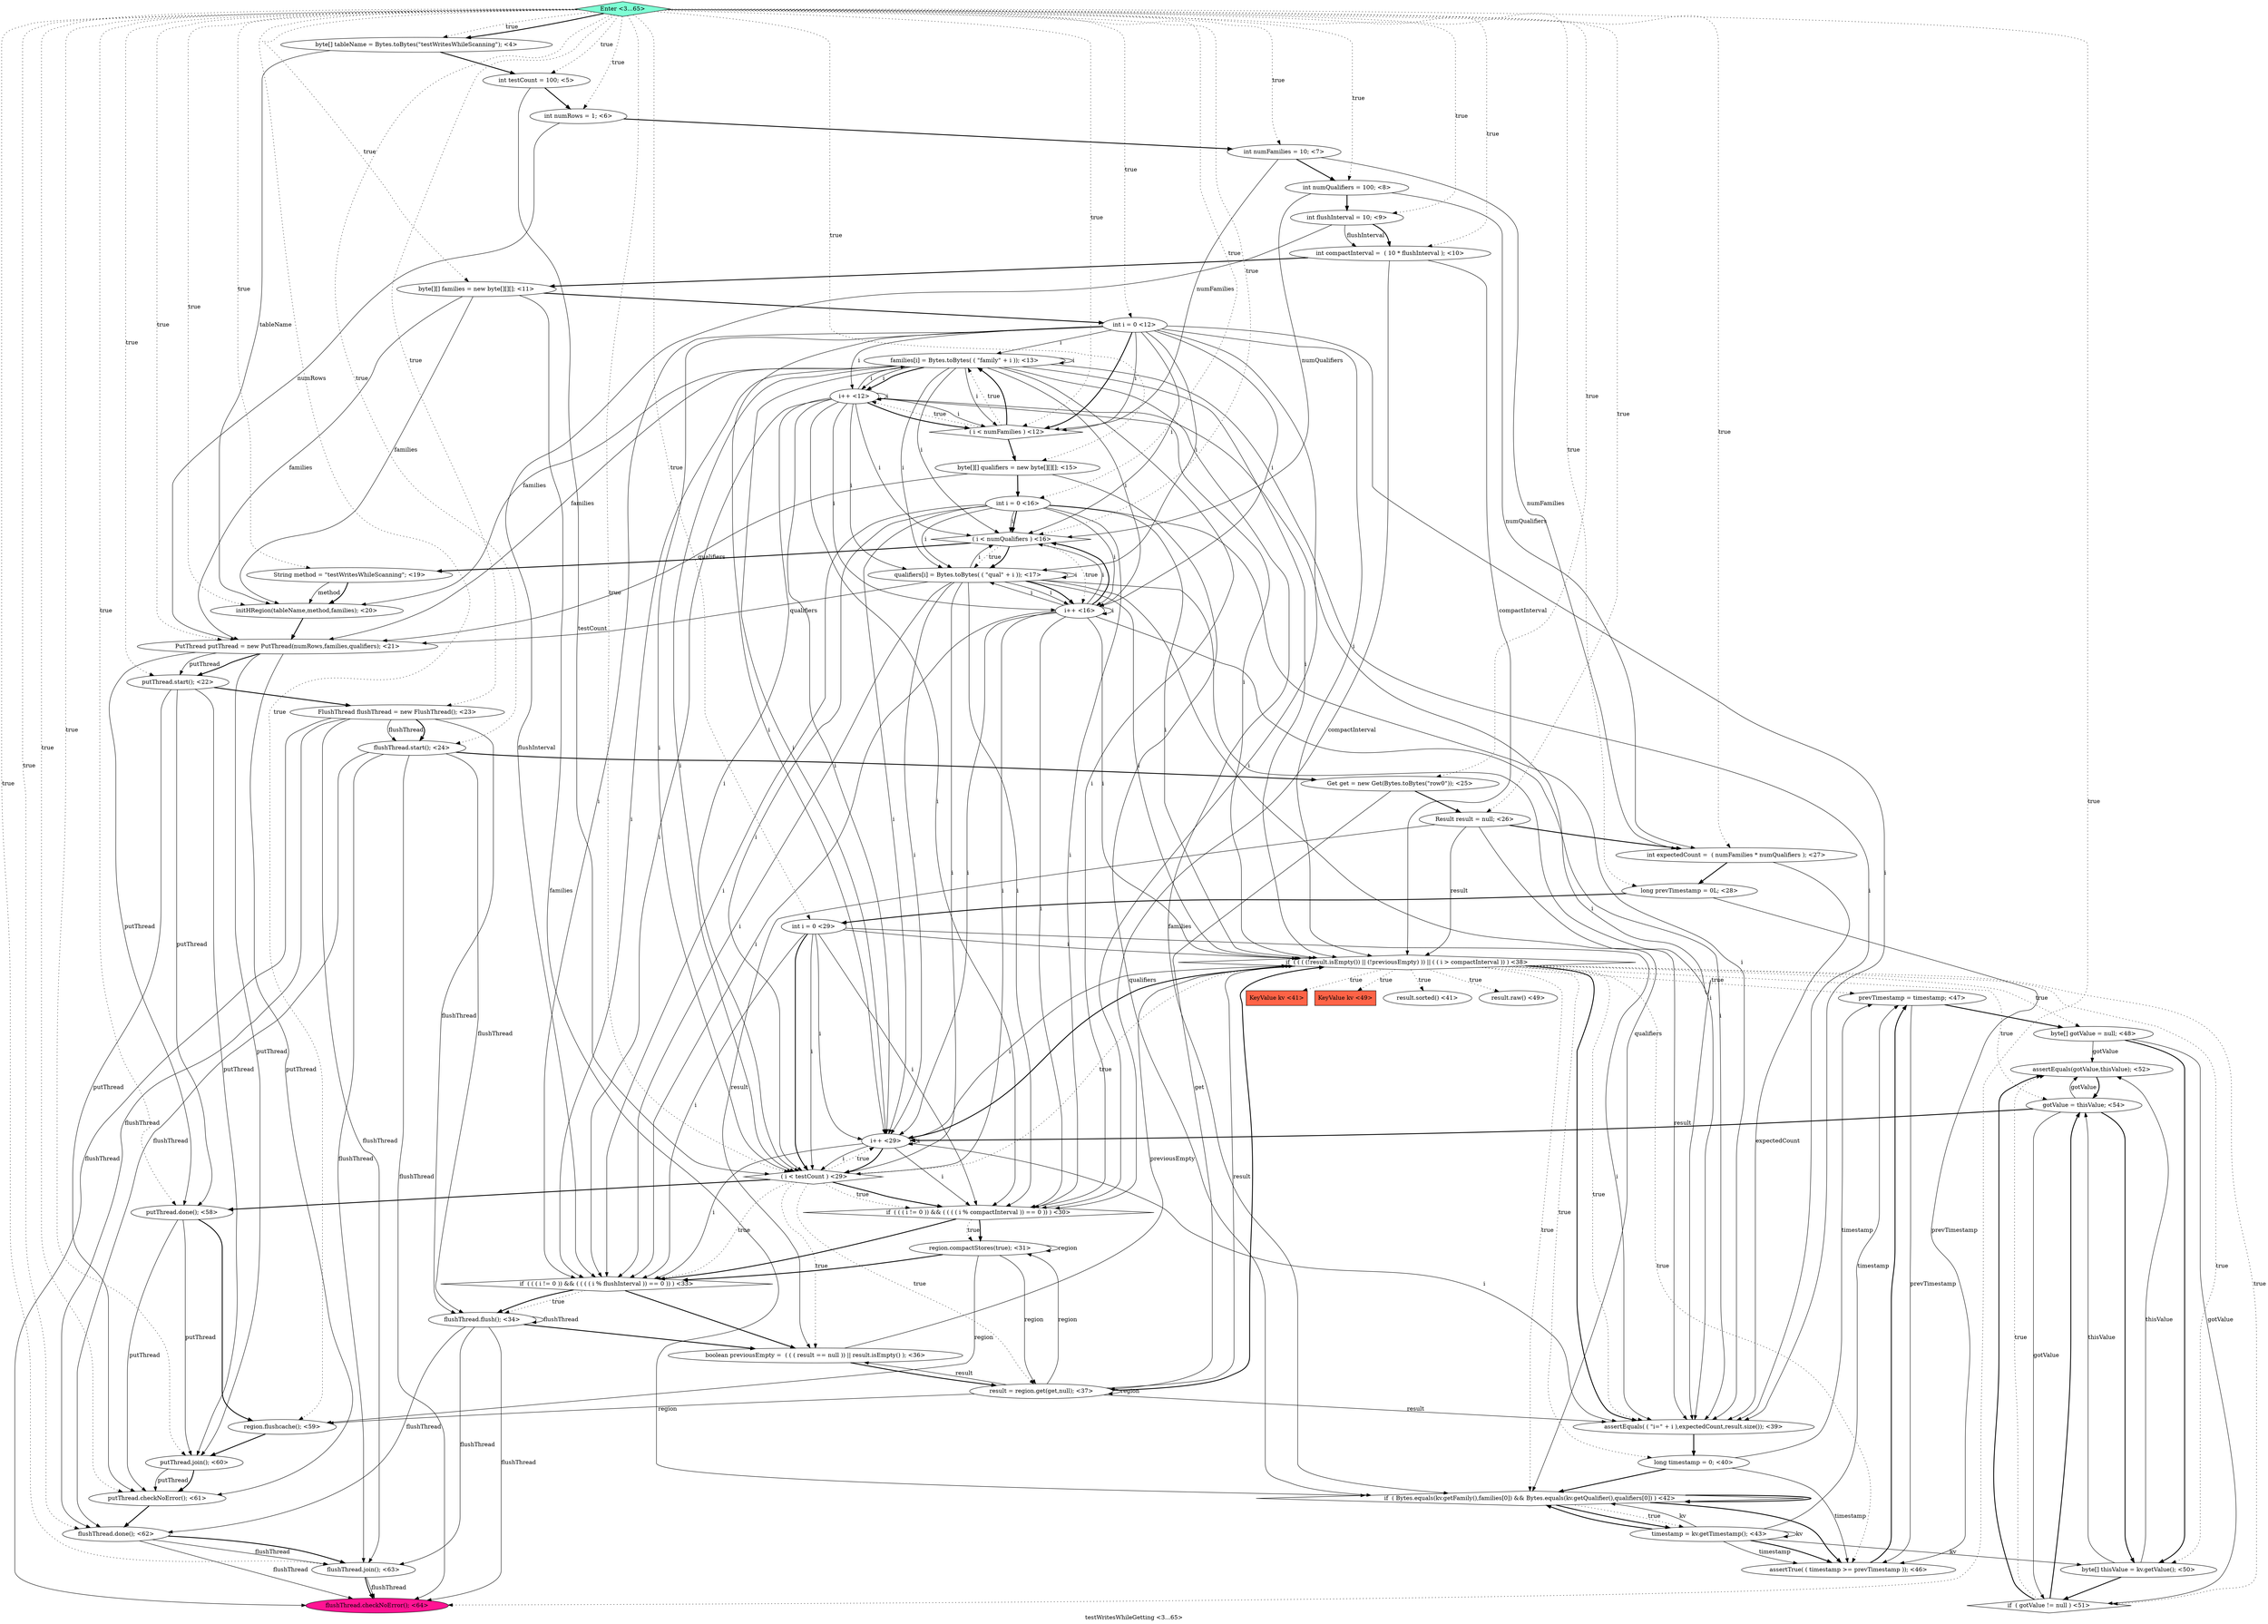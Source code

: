 digraph PDG {
label = "testWritesWhileGetting <3...65>";
0.36 [style = filled, label = "if  ( ( ( (!result.isEmpty()) || (!previousEmpty) )) || ( ( i > compactInterval )) ) <38>", fillcolor = white, shape = diamond];
0.24 [style = filled, label = "Result result = null; <26>", fillcolor = white, shape = ellipse];
0.59 [style = filled, label = "Enter <3...65>", fillcolor = aquamarine, shape = diamond];
0.58 [style = filled, label = "flushThread.checkNoError(); <64>", fillcolor = deeppink, shape = ellipse];
0.5 [style = filled, label = "int flushInterval = 10; <9>", fillcolor = white, shape = ellipse];
0.46 [style = filled, label = "KeyValue kv <49>", fillcolor = tomato, shape = box];
0.0 [style = filled, label = "byte[] tableName = Bytes.toBytes(\"testWritesWhileScanning\"); <4>", fillcolor = white, shape = ellipse];
0.53 [style = filled, label = "region.flushcache(); <59>", fillcolor = white, shape = ellipse];
0.40 [style = filled, label = "result.sorted() <41>", fillcolor = white, shape = ellipse];
0.52 [style = filled, label = "putThread.done(); <58>", fillcolor = white, shape = ellipse];
0.28 [style = filled, label = " ( i < testCount ) <29>", fillcolor = white, shape = diamond];
0.13 [style = filled, label = "int i = 0 <16>", fillcolor = white, shape = ellipse];
0.47 [style = filled, label = "result.raw() <49>", fillcolor = white, shape = ellipse];
0.31 [style = filled, label = "region.compactStores(true); <31>", fillcolor = white, shape = ellipse];
0.14 [style = filled, label = " ( i < numQualifiers ) <16>", fillcolor = white, shape = diamond];
0.44 [style = filled, label = "prevTimestamp = timestamp; <47>", fillcolor = white, shape = ellipse];
0.55 [style = filled, label = "putThread.checkNoError(); <61>", fillcolor = white, shape = ellipse];
0.16 [style = filled, label = "qualifiers[i] = Bytes.toBytes( ( \"qual\" + i )); <17>", fillcolor = white, shape = ellipse];
0.50 [style = filled, label = "assertEquals(gotValue,thisValue); <52>", fillcolor = white, shape = ellipse];
0.8 [style = filled, label = "int i = 0 <12>", fillcolor = white, shape = ellipse];
0.25 [style = filled, label = "int expectedCount =  ( numFamilies * numQualifiers ); <27>", fillcolor = white, shape = ellipse];
0.23 [style = filled, label = "Get get = new Get(Bytes.toBytes(\"row0\")); <25>", fillcolor = white, shape = ellipse];
0.21 [style = filled, label = "FlushThread flushThread = new FlushThread(); <23>", fillcolor = white, shape = ellipse];
0.45 [style = filled, label = "byte[] gotValue = null; <48>", fillcolor = white, shape = ellipse];
0.33 [style = filled, label = "flushThread.flush(); <34>", fillcolor = white, shape = ellipse];
0.42 [style = filled, label = "timestamp = kv.getTimestamp(); <43>", fillcolor = white, shape = ellipse];
0.34 [style = filled, label = "boolean previousEmpty =  ( ( ( result == null )) || result.isEmpty() ); <36>", fillcolor = white, shape = ellipse];
0.32 [style = filled, label = "if  ( ( ( i != 0 )) && ( ( ( ( i % flushInterval )) == 0 )) ) <33>", fillcolor = white, shape = diamond];
0.43 [style = filled, label = "assertTrue( ( timestamp >= prevTimestamp )); <46>", fillcolor = white, shape = ellipse];
0.19 [style = filled, label = "PutThread putThread = new PutThread(numRows,families,qualifiers); <21>", fillcolor = white, shape = ellipse];
0.38 [style = filled, label = "long timestamp = 0; <40>", fillcolor = white, shape = ellipse];
0.54 [style = filled, label = "putThread.join(); <60>", fillcolor = white, shape = ellipse];
0.3 [style = filled, label = "int numFamilies = 10; <7>", fillcolor = white, shape = ellipse];
0.12 [style = filled, label = "byte[][] qualifiers = new byte[][][]; <15>", fillcolor = white, shape = ellipse];
0.17 [style = filled, label = "String method = \"testWritesWhileScanning\"; <19>", fillcolor = white, shape = ellipse];
0.1 [style = filled, label = "int testCount = 100; <5>", fillcolor = white, shape = ellipse];
0.6 [style = filled, label = "int compactInterval =  ( 10 * flushInterval ); <10>", fillcolor = white, shape = ellipse];
0.22 [style = filled, label = "flushThread.start(); <24>", fillcolor = white, shape = ellipse];
0.29 [style = filled, label = "i++ <29>", fillcolor = white, shape = ellipse];
0.48 [style = filled, label = "byte[] thisValue = kv.getValue(); <50>", fillcolor = white, shape = ellipse];
0.39 [style = filled, label = "KeyValue kv <41>", fillcolor = tomato, shape = box];
0.4 [style = filled, label = "int numQualifiers = 100; <8>", fillcolor = white, shape = ellipse];
0.41 [style = filled, label = "if  ( Bytes.equals(kv.getFamily(),families[0]) && Bytes.equals(kv.getQualifier(),qualifiers[0]) ) <42>", fillcolor = white, shape = diamond];
0.15 [style = filled, label = "i++ <16>", fillcolor = white, shape = ellipse];
0.18 [style = filled, label = "initHRegion(tableName,method,families); <20>", fillcolor = white, shape = ellipse];
0.37 [style = filled, label = "assertEquals( ( \"i=\" + i ),expectedCount,result.size()); <39>", fillcolor = white, shape = ellipse];
0.27 [style = filled, label = "int i = 0 <29>", fillcolor = white, shape = ellipse];
0.26 [style = filled, label = "long prevTimestamp = 0L; <28>", fillcolor = white, shape = ellipse];
0.2 [style = filled, label = "int numRows = 1; <6>", fillcolor = white, shape = ellipse];
0.20 [style = filled, label = "putThread.start(); <22>", fillcolor = white, shape = ellipse];
0.11 [style = filled, label = "families[i] = Bytes.toBytes( ( \"family\" + i )); <13>", fillcolor = white, shape = ellipse];
0.7 [style = filled, label = "byte[][] families = new byte[][][]; <11>", fillcolor = white, shape = ellipse];
0.35 [style = filled, label = "result = region.get(get,null); <37>", fillcolor = white, shape = ellipse];
0.10 [style = filled, label = "i++ <12>", fillcolor = white, shape = ellipse];
0.57 [style = filled, label = "flushThread.join(); <63>", fillcolor = white, shape = ellipse];
0.9 [style = filled, label = " ( i < numFamilies ) <12>", fillcolor = white, shape = diamond];
0.56 [style = filled, label = "flushThread.done(); <62>", fillcolor = white, shape = ellipse];
0.49 [style = filled, label = "if  ( gotValue != null ) <51>", fillcolor = white, shape = diamond];
0.30 [style = filled, label = "if  ( ( ( i != 0 )) && ( ( ( ( i % compactInterval )) == 0 )) ) <30>", fillcolor = white, shape = diamond];
0.51 [style = filled, label = "gotValue = thisValue; <54>", fillcolor = white, shape = ellipse];
0.0 -> 0.1 [style = bold, label=""];
0.0 -> 0.18 [style = solid, label="tableName"];
0.1 -> 0.2 [style = bold, label=""];
0.1 -> 0.28 [style = solid, label="testCount"];
0.2 -> 0.3 [style = bold, label=""];
0.2 -> 0.19 [style = solid, label="numRows"];
0.3 -> 0.4 [style = bold, label=""];
0.3 -> 0.9 [style = solid, label="numFamilies"];
0.3 -> 0.25 [style = solid, label="numFamilies"];
0.4 -> 0.5 [style = bold, label=""];
0.4 -> 0.14 [style = solid, label="numQualifiers"];
0.4 -> 0.25 [style = solid, label="numQualifiers"];
0.5 -> 0.6 [style = solid, label="flushInterval"];
0.5 -> 0.6 [style = bold, label=""];
0.5 -> 0.32 [style = solid, label="flushInterval"];
0.6 -> 0.7 [style = bold, label=""];
0.6 -> 0.30 [style = solid, label="compactInterval"];
0.6 -> 0.36 [style = solid, label="compactInterval"];
0.7 -> 0.8 [style = bold, label=""];
0.7 -> 0.18 [style = solid, label="families"];
0.7 -> 0.19 [style = solid, label="families"];
0.7 -> 0.41 [style = solid, label="families"];
0.8 -> 0.9 [style = solid, label="i"];
0.8 -> 0.9 [style = bold, label=""];
0.8 -> 0.10 [style = solid, label="i"];
0.8 -> 0.11 [style = solid, label="i"];
0.8 -> 0.14 [style = solid, label="i"];
0.8 -> 0.15 [style = solid, label="i"];
0.8 -> 0.16 [style = solid, label="i"];
0.8 -> 0.28 [style = solid, label="i"];
0.8 -> 0.29 [style = solid, label="i"];
0.8 -> 0.30 [style = solid, label="i"];
0.8 -> 0.32 [style = solid, label="i"];
0.8 -> 0.36 [style = solid, label="i"];
0.8 -> 0.37 [style = solid, label="i"];
0.9 -> 0.10 [style = dotted, label="true"];
0.9 -> 0.11 [style = dotted, label="true"];
0.9 -> 0.11 [style = bold, label=""];
0.9 -> 0.12 [style = bold, label=""];
0.10 -> 0.9 [style = solid, label="i"];
0.10 -> 0.9 [style = bold, label=""];
0.10 -> 0.10 [style = solid, label="i"];
0.10 -> 0.11 [style = solid, label="i"];
0.10 -> 0.14 [style = solid, label="i"];
0.10 -> 0.15 [style = solid, label="i"];
0.10 -> 0.16 [style = solid, label="i"];
0.10 -> 0.28 [style = solid, label="i"];
0.10 -> 0.29 [style = solid, label="i"];
0.10 -> 0.30 [style = solid, label="i"];
0.10 -> 0.32 [style = solid, label="i"];
0.10 -> 0.36 [style = solid, label="i"];
0.10 -> 0.37 [style = solid, label="i"];
0.11 -> 0.9 [style = solid, label="i"];
0.11 -> 0.10 [style = solid, label="i"];
0.11 -> 0.10 [style = bold, label=""];
0.11 -> 0.11 [style = solid, label="i"];
0.11 -> 0.14 [style = solid, label="i"];
0.11 -> 0.15 [style = solid, label="i"];
0.11 -> 0.16 [style = solid, label="i"];
0.11 -> 0.18 [style = solid, label="families"];
0.11 -> 0.19 [style = solid, label="families"];
0.11 -> 0.28 [style = solid, label="i"];
0.11 -> 0.29 [style = solid, label="i"];
0.11 -> 0.30 [style = solid, label="i"];
0.11 -> 0.32 [style = solid, label="i"];
0.11 -> 0.36 [style = solid, label="i"];
0.11 -> 0.37 [style = solid, label="i"];
0.11 -> 0.41 [style = solid, label="families"];
0.12 -> 0.13 [style = bold, label=""];
0.12 -> 0.19 [style = solid, label="qualifiers"];
0.12 -> 0.41 [style = solid, label="qualifiers"];
0.13 -> 0.14 [style = solid, label="i"];
0.13 -> 0.14 [style = bold, label=""];
0.13 -> 0.15 [style = solid, label="i"];
0.13 -> 0.16 [style = solid, label="i"];
0.13 -> 0.28 [style = solid, label="i"];
0.13 -> 0.29 [style = solid, label="i"];
0.13 -> 0.30 [style = solid, label="i"];
0.13 -> 0.32 [style = solid, label="i"];
0.13 -> 0.36 [style = solid, label="i"];
0.13 -> 0.37 [style = solid, label="i"];
0.14 -> 0.15 [style = dotted, label="true"];
0.14 -> 0.16 [style = dotted, label="true"];
0.14 -> 0.16 [style = bold, label=""];
0.14 -> 0.17 [style = bold, label=""];
0.15 -> 0.14 [style = solid, label="i"];
0.15 -> 0.14 [style = bold, label=""];
0.15 -> 0.15 [style = solid, label="i"];
0.15 -> 0.16 [style = solid, label="i"];
0.15 -> 0.28 [style = solid, label="i"];
0.15 -> 0.29 [style = solid, label="i"];
0.15 -> 0.30 [style = solid, label="i"];
0.15 -> 0.32 [style = solid, label="i"];
0.15 -> 0.36 [style = solid, label="i"];
0.15 -> 0.37 [style = solid, label="i"];
0.16 -> 0.14 [style = solid, label="i"];
0.16 -> 0.15 [style = solid, label="i"];
0.16 -> 0.15 [style = bold, label=""];
0.16 -> 0.16 [style = solid, label="i"];
0.16 -> 0.19 [style = solid, label="qualifiers"];
0.16 -> 0.28 [style = solid, label="i"];
0.16 -> 0.29 [style = solid, label="i"];
0.16 -> 0.30 [style = solid, label="i"];
0.16 -> 0.32 [style = solid, label="i"];
0.16 -> 0.36 [style = solid, label="i"];
0.16 -> 0.37 [style = solid, label="i"];
0.16 -> 0.41 [style = solid, label="qualifiers"];
0.17 -> 0.18 [style = solid, label="method"];
0.17 -> 0.18 [style = bold, label=""];
0.18 -> 0.19 [style = bold, label=""];
0.19 -> 0.20 [style = solid, label="putThread"];
0.19 -> 0.20 [style = bold, label=""];
0.19 -> 0.52 [style = solid, label="putThread"];
0.19 -> 0.54 [style = solid, label="putThread"];
0.19 -> 0.55 [style = solid, label="putThread"];
0.20 -> 0.21 [style = bold, label=""];
0.20 -> 0.52 [style = solid, label="putThread"];
0.20 -> 0.54 [style = solid, label="putThread"];
0.20 -> 0.55 [style = solid, label="putThread"];
0.21 -> 0.22 [style = solid, label="flushThread"];
0.21 -> 0.22 [style = bold, label=""];
0.21 -> 0.33 [style = solid, label="flushThread"];
0.21 -> 0.56 [style = solid, label="flushThread"];
0.21 -> 0.57 [style = solid, label="flushThread"];
0.21 -> 0.58 [style = solid, label="flushThread"];
0.22 -> 0.23 [style = bold, label=""];
0.22 -> 0.33 [style = solid, label="flushThread"];
0.22 -> 0.56 [style = solid, label="flushThread"];
0.22 -> 0.57 [style = solid, label="flushThread"];
0.22 -> 0.58 [style = solid, label="flushThread"];
0.23 -> 0.24 [style = bold, label=""];
0.23 -> 0.35 [style = solid, label="get"];
0.24 -> 0.25 [style = bold, label=""];
0.24 -> 0.34 [style = solid, label="result"];
0.24 -> 0.36 [style = solid, label="result"];
0.24 -> 0.37 [style = solid, label="result"];
0.25 -> 0.26 [style = bold, label=""];
0.25 -> 0.37 [style = solid, label="expectedCount"];
0.26 -> 0.27 [style = bold, label=""];
0.26 -> 0.43 [style = solid, label="prevTimestamp"];
0.27 -> 0.28 [style = solid, label="i"];
0.27 -> 0.28 [style = bold, label=""];
0.27 -> 0.29 [style = solid, label="i"];
0.27 -> 0.30 [style = solid, label="i"];
0.27 -> 0.32 [style = solid, label="i"];
0.27 -> 0.36 [style = solid, label="i"];
0.27 -> 0.37 [style = solid, label="i"];
0.28 -> 0.29 [style = dotted, label="true"];
0.28 -> 0.30 [style = dotted, label="true"];
0.28 -> 0.30 [style = bold, label=""];
0.28 -> 0.32 [style = dotted, label="true"];
0.28 -> 0.34 [style = dotted, label="true"];
0.28 -> 0.35 [style = dotted, label="true"];
0.28 -> 0.36 [style = dotted, label="true"];
0.28 -> 0.52 [style = bold, label=""];
0.29 -> 0.28 [style = solid, label="i"];
0.29 -> 0.28 [style = bold, label=""];
0.29 -> 0.29 [style = solid, label="i"];
0.29 -> 0.30 [style = solid, label="i"];
0.29 -> 0.32 [style = solid, label="i"];
0.29 -> 0.36 [style = solid, label="i"];
0.29 -> 0.37 [style = solid, label="i"];
0.30 -> 0.31 [style = dotted, label="true"];
0.30 -> 0.31 [style = bold, label=""];
0.30 -> 0.32 [style = bold, label=""];
0.31 -> 0.31 [style = solid, label="region"];
0.31 -> 0.32 [style = bold, label=""];
0.31 -> 0.35 [style = solid, label="region"];
0.31 -> 0.53 [style = solid, label="region"];
0.32 -> 0.33 [style = dotted, label="true"];
0.32 -> 0.33 [style = bold, label=""];
0.32 -> 0.34 [style = bold, label=""];
0.33 -> 0.33 [style = solid, label="flushThread"];
0.33 -> 0.34 [style = bold, label=""];
0.33 -> 0.56 [style = solid, label="flushThread"];
0.33 -> 0.57 [style = solid, label="flushThread"];
0.33 -> 0.58 [style = solid, label="flushThread"];
0.34 -> 0.35 [style = bold, label=""];
0.34 -> 0.36 [style = solid, label="previousEmpty"];
0.35 -> 0.31 [style = solid, label="region"];
0.35 -> 0.34 [style = solid, label="result"];
0.35 -> 0.35 [style = solid, label="region"];
0.35 -> 0.36 [style = solid, label="result"];
0.35 -> 0.36 [style = bold, label=""];
0.35 -> 0.37 [style = solid, label="result"];
0.35 -> 0.53 [style = solid, label="region"];
0.36 -> 0.29 [style = bold, label=""];
0.36 -> 0.37 [style = dotted, label="true"];
0.36 -> 0.37 [style = bold, label=""];
0.36 -> 0.38 [style = dotted, label="true"];
0.36 -> 0.39 [style = dotted, label="true"];
0.36 -> 0.40 [style = dotted, label="true"];
0.36 -> 0.41 [style = dotted, label="true"];
0.36 -> 0.43 [style = dotted, label="true"];
0.36 -> 0.44 [style = dotted, label="true"];
0.36 -> 0.45 [style = dotted, label="true"];
0.36 -> 0.46 [style = dotted, label="true"];
0.36 -> 0.47 [style = dotted, label="true"];
0.36 -> 0.48 [style = dotted, label="true"];
0.36 -> 0.49 [style = dotted, label="true"];
0.36 -> 0.51 [style = dotted, label="true"];
0.37 -> 0.38 [style = bold, label=""];
0.38 -> 0.41 [style = bold, label=""];
0.38 -> 0.43 [style = solid, label="timestamp"];
0.38 -> 0.44 [style = solid, label="timestamp"];
0.41 -> 0.41 [style = bold, label=""];
0.41 -> 0.42 [style = dotted, label="true"];
0.41 -> 0.42 [style = bold, label=""];
0.41 -> 0.43 [style = bold, label=""];
0.42 -> 0.41 [style = solid, label="kv"];
0.42 -> 0.41 [style = bold, label=""];
0.42 -> 0.42 [style = solid, label="kv"];
0.42 -> 0.43 [style = solid, label="timestamp"];
0.42 -> 0.43 [style = bold, label=""];
0.42 -> 0.44 [style = solid, label="timestamp"];
0.42 -> 0.48 [style = solid, label="kv"];
0.43 -> 0.44 [style = bold, label=""];
0.44 -> 0.43 [style = solid, label="prevTimestamp"];
0.44 -> 0.45 [style = bold, label=""];
0.45 -> 0.48 [style = bold, label=""];
0.45 -> 0.49 [style = solid, label="gotValue"];
0.45 -> 0.50 [style = solid, label="gotValue"];
0.48 -> 0.49 [style = bold, label=""];
0.48 -> 0.50 [style = solid, label="thisValue"];
0.48 -> 0.51 [style = solid, label="thisValue"];
0.49 -> 0.50 [style = dotted, label="true"];
0.49 -> 0.50 [style = bold, label=""];
0.49 -> 0.51 [style = bold, label=""];
0.50 -> 0.51 [style = bold, label=""];
0.51 -> 0.29 [style = bold, label=""];
0.51 -> 0.48 [style = bold, label=""];
0.51 -> 0.49 [style = solid, label="gotValue"];
0.51 -> 0.50 [style = solid, label="gotValue"];
0.52 -> 0.53 [style = bold, label=""];
0.52 -> 0.54 [style = solid, label="putThread"];
0.52 -> 0.55 [style = solid, label="putThread"];
0.53 -> 0.54 [style = bold, label=""];
0.54 -> 0.55 [style = solid, label="putThread"];
0.54 -> 0.55 [style = bold, label=""];
0.55 -> 0.56 [style = bold, label=""];
0.56 -> 0.57 [style = solid, label="flushThread"];
0.56 -> 0.57 [style = bold, label=""];
0.56 -> 0.58 [style = solid, label="flushThread"];
0.57 -> 0.58 [style = solid, label="flushThread"];
0.57 -> 0.58 [style = bold, label=""];
0.59 -> 0.0 [style = dotted, label="true"];
0.59 -> 0.0 [style = bold, label=""];
0.59 -> 0.1 [style = dotted, label="true"];
0.59 -> 0.2 [style = dotted, label="true"];
0.59 -> 0.3 [style = dotted, label="true"];
0.59 -> 0.4 [style = dotted, label="true"];
0.59 -> 0.5 [style = dotted, label="true"];
0.59 -> 0.6 [style = dotted, label="true"];
0.59 -> 0.7 [style = dotted, label="true"];
0.59 -> 0.8 [style = dotted, label="true"];
0.59 -> 0.9 [style = dotted, label="true"];
0.59 -> 0.12 [style = dotted, label="true"];
0.59 -> 0.13 [style = dotted, label="true"];
0.59 -> 0.14 [style = dotted, label="true"];
0.59 -> 0.17 [style = dotted, label="true"];
0.59 -> 0.18 [style = dotted, label="true"];
0.59 -> 0.19 [style = dotted, label="true"];
0.59 -> 0.20 [style = dotted, label="true"];
0.59 -> 0.21 [style = dotted, label="true"];
0.59 -> 0.22 [style = dotted, label="true"];
0.59 -> 0.23 [style = dotted, label="true"];
0.59 -> 0.24 [style = dotted, label="true"];
0.59 -> 0.25 [style = dotted, label="true"];
0.59 -> 0.26 [style = dotted, label="true"];
0.59 -> 0.27 [style = dotted, label="true"];
0.59 -> 0.28 [style = dotted, label="true"];
0.59 -> 0.52 [style = dotted, label="true"];
0.59 -> 0.53 [style = dotted, label="true"];
0.59 -> 0.54 [style = dotted, label="true"];
0.59 -> 0.55 [style = dotted, label="true"];
0.59 -> 0.56 [style = dotted, label="true"];
0.59 -> 0.57 [style = dotted, label="true"];
0.59 -> 0.58 [style = dotted, label="true"];
}
